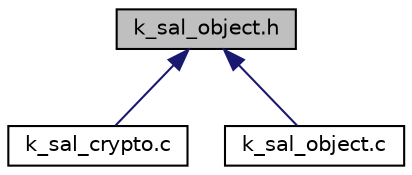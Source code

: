digraph "k_sal_object.h"
{
 // LATEX_PDF_SIZE
  edge [fontname="Helvetica",fontsize="10",labelfontname="Helvetica",labelfontsize="10"];
  node [fontname="Helvetica",fontsize="10",shape=record];
  Node1 [label="k_sal_object.h",height=0.2,width=0.4,color="black", fillcolor="grey75", style="filled", fontcolor="black",tooltip="Interface for object operation."];
  Node1 -> Node2 [dir="back",color="midnightblue",fontsize="10",style="solid",fontname="Helvetica"];
  Node2 [label="k_sal_crypto.c",height=0.2,width=0.4,color="black", fillcolor="white", style="filled",URL="$k__sal__crypto_8c.html",tooltip="SAL crypto for Generic PSA."];
  Node1 -> Node3 [dir="back",color="midnightblue",fontsize="10",style="solid",fontname="Helvetica"];
  Node3 [label="k_sal_object.c",height=0.2,width=0.4,color="black", fillcolor="white", style="filled",URL="$k__sal__object_8c.html",tooltip="SAL object for Generic PSA."];
}
